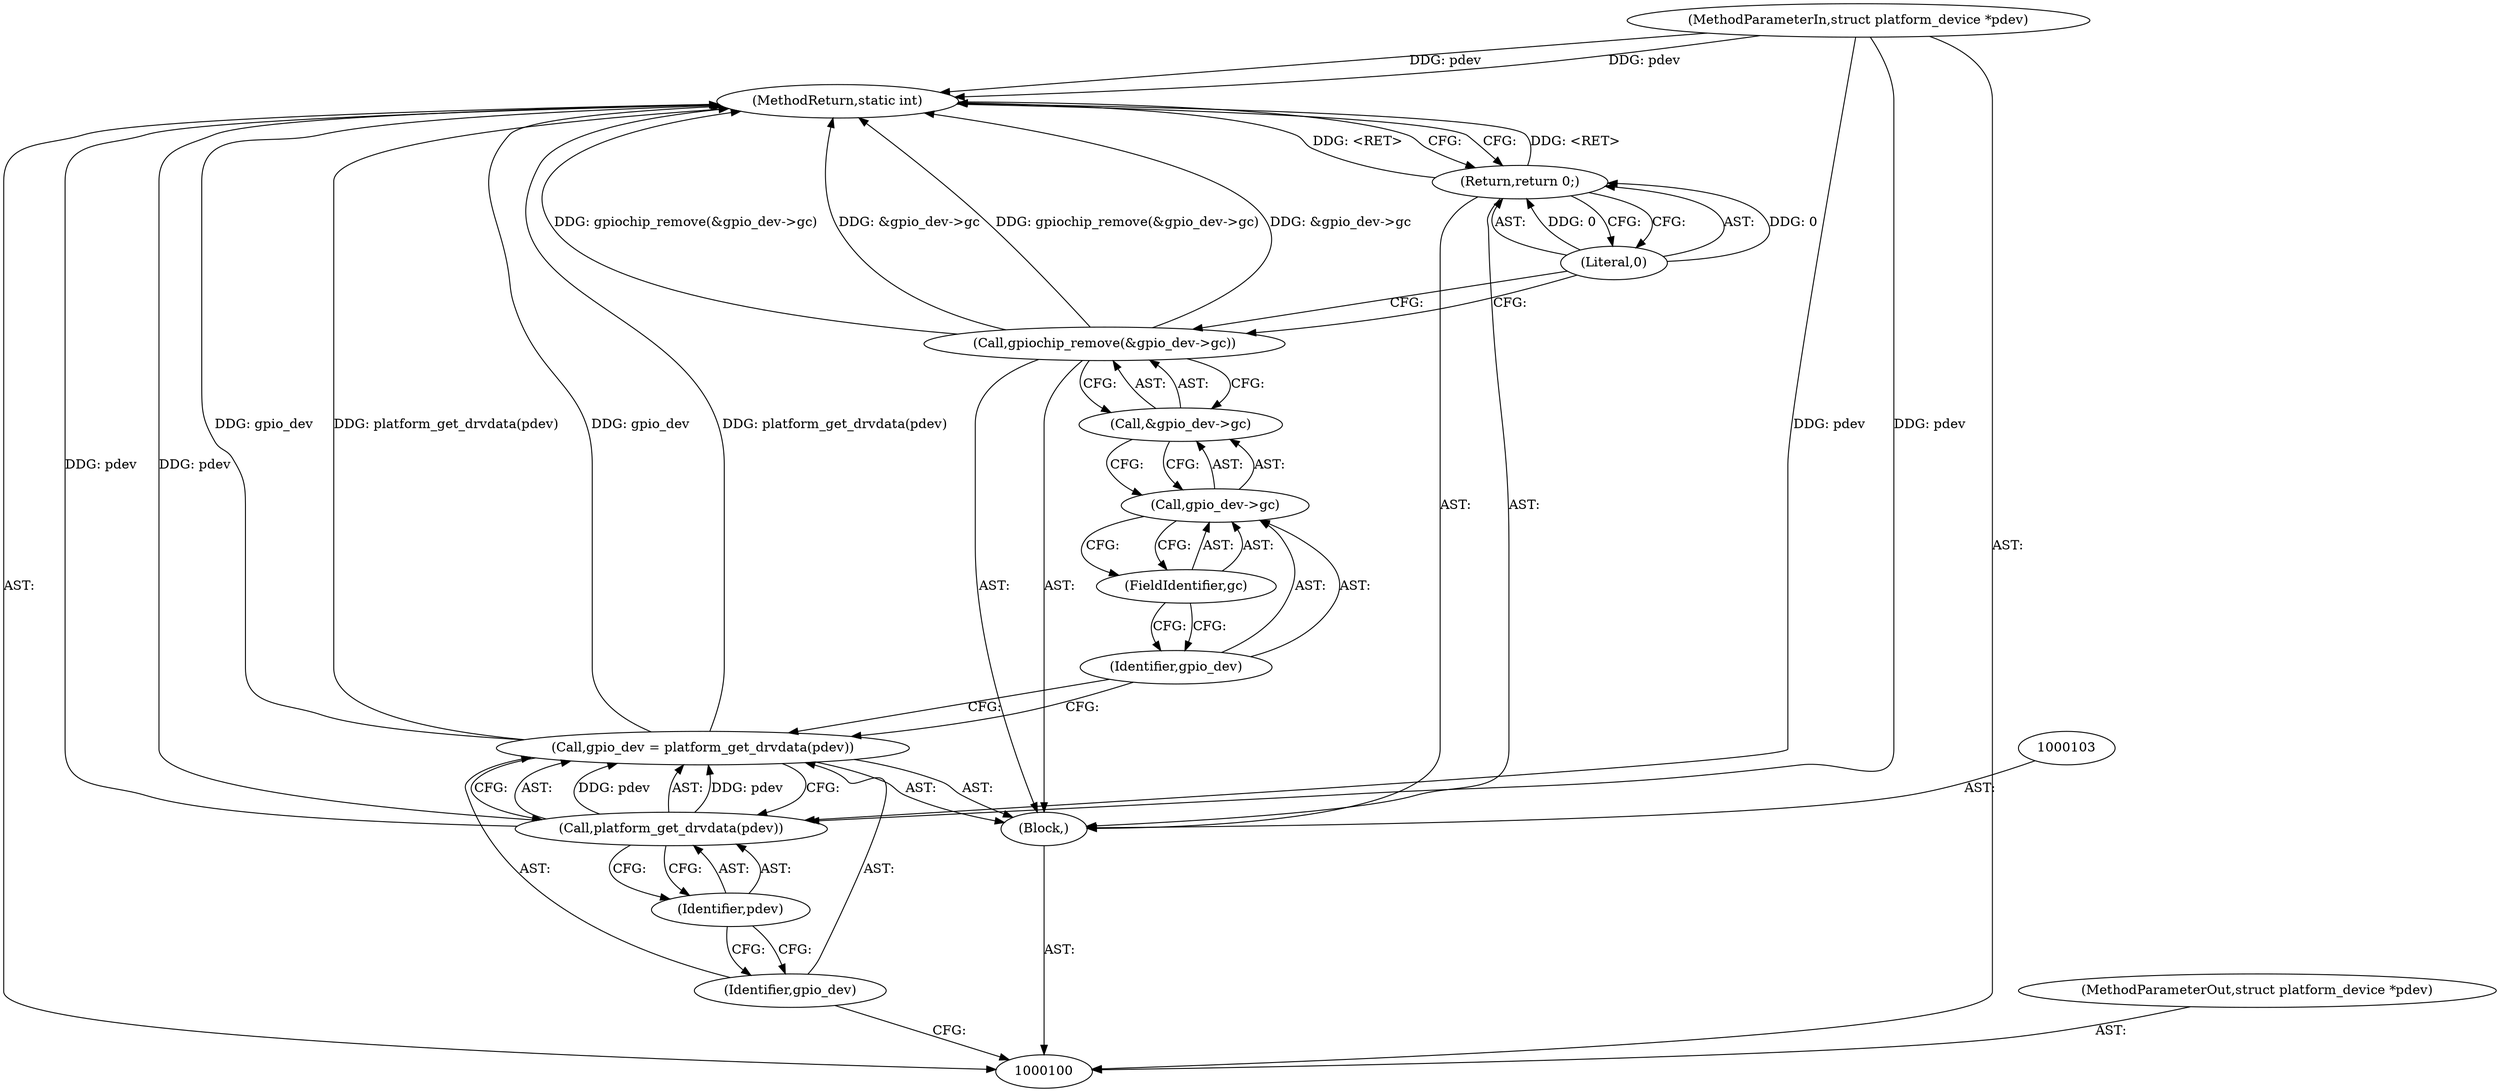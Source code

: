 digraph "0_linux_8dca4a41f1ad65043a78c2338d9725f859c8d2c3" {
"1000115" [label="(MethodReturn,static int)"];
"1000101" [label="(MethodParameterIn,struct platform_device *pdev)"];
"1000144" [label="(MethodParameterOut,struct platform_device *pdev)"];
"1000102" [label="(Block,)"];
"1000106" [label="(Call,platform_get_drvdata(pdev))"];
"1000104" [label="(Call,gpio_dev = platform_get_drvdata(pdev))"];
"1000105" [label="(Identifier,gpio_dev)"];
"1000107" [label="(Identifier,pdev)"];
"1000109" [label="(Call,&gpio_dev->gc)"];
"1000110" [label="(Call,gpio_dev->gc)"];
"1000111" [label="(Identifier,gpio_dev)"];
"1000108" [label="(Call,gpiochip_remove(&gpio_dev->gc))"];
"1000112" [label="(FieldIdentifier,gc)"];
"1000113" [label="(Return,return 0;)"];
"1000114" [label="(Literal,0)"];
"1000115" -> "1000100"  [label="AST: "];
"1000115" -> "1000113"  [label="CFG: "];
"1000108" -> "1000115"  [label="DDG: gpiochip_remove(&gpio_dev->gc)"];
"1000108" -> "1000115"  [label="DDG: &gpio_dev->gc"];
"1000106" -> "1000115"  [label="DDG: pdev"];
"1000104" -> "1000115"  [label="DDG: gpio_dev"];
"1000104" -> "1000115"  [label="DDG: platform_get_drvdata(pdev)"];
"1000101" -> "1000115"  [label="DDG: pdev"];
"1000113" -> "1000115"  [label="DDG: <RET>"];
"1000101" -> "1000100"  [label="AST: "];
"1000101" -> "1000115"  [label="DDG: pdev"];
"1000101" -> "1000106"  [label="DDG: pdev"];
"1000144" -> "1000100"  [label="AST: "];
"1000102" -> "1000100"  [label="AST: "];
"1000103" -> "1000102"  [label="AST: "];
"1000104" -> "1000102"  [label="AST: "];
"1000108" -> "1000102"  [label="AST: "];
"1000113" -> "1000102"  [label="AST: "];
"1000106" -> "1000104"  [label="AST: "];
"1000106" -> "1000107"  [label="CFG: "];
"1000107" -> "1000106"  [label="AST: "];
"1000104" -> "1000106"  [label="CFG: "];
"1000106" -> "1000115"  [label="DDG: pdev"];
"1000106" -> "1000104"  [label="DDG: pdev"];
"1000101" -> "1000106"  [label="DDG: pdev"];
"1000104" -> "1000102"  [label="AST: "];
"1000104" -> "1000106"  [label="CFG: "];
"1000105" -> "1000104"  [label="AST: "];
"1000106" -> "1000104"  [label="AST: "];
"1000111" -> "1000104"  [label="CFG: "];
"1000104" -> "1000115"  [label="DDG: gpio_dev"];
"1000104" -> "1000115"  [label="DDG: platform_get_drvdata(pdev)"];
"1000106" -> "1000104"  [label="DDG: pdev"];
"1000105" -> "1000104"  [label="AST: "];
"1000105" -> "1000100"  [label="CFG: "];
"1000107" -> "1000105"  [label="CFG: "];
"1000107" -> "1000106"  [label="AST: "];
"1000107" -> "1000105"  [label="CFG: "];
"1000106" -> "1000107"  [label="CFG: "];
"1000109" -> "1000108"  [label="AST: "];
"1000109" -> "1000110"  [label="CFG: "];
"1000110" -> "1000109"  [label="AST: "];
"1000108" -> "1000109"  [label="CFG: "];
"1000110" -> "1000109"  [label="AST: "];
"1000110" -> "1000112"  [label="CFG: "];
"1000111" -> "1000110"  [label="AST: "];
"1000112" -> "1000110"  [label="AST: "];
"1000109" -> "1000110"  [label="CFG: "];
"1000111" -> "1000110"  [label="AST: "];
"1000111" -> "1000104"  [label="CFG: "];
"1000112" -> "1000111"  [label="CFG: "];
"1000108" -> "1000102"  [label="AST: "];
"1000108" -> "1000109"  [label="CFG: "];
"1000109" -> "1000108"  [label="AST: "];
"1000114" -> "1000108"  [label="CFG: "];
"1000108" -> "1000115"  [label="DDG: gpiochip_remove(&gpio_dev->gc)"];
"1000108" -> "1000115"  [label="DDG: &gpio_dev->gc"];
"1000112" -> "1000110"  [label="AST: "];
"1000112" -> "1000111"  [label="CFG: "];
"1000110" -> "1000112"  [label="CFG: "];
"1000113" -> "1000102"  [label="AST: "];
"1000113" -> "1000114"  [label="CFG: "];
"1000114" -> "1000113"  [label="AST: "];
"1000115" -> "1000113"  [label="CFG: "];
"1000113" -> "1000115"  [label="DDG: <RET>"];
"1000114" -> "1000113"  [label="DDG: 0"];
"1000114" -> "1000113"  [label="AST: "];
"1000114" -> "1000108"  [label="CFG: "];
"1000113" -> "1000114"  [label="CFG: "];
"1000114" -> "1000113"  [label="DDG: 0"];
}
